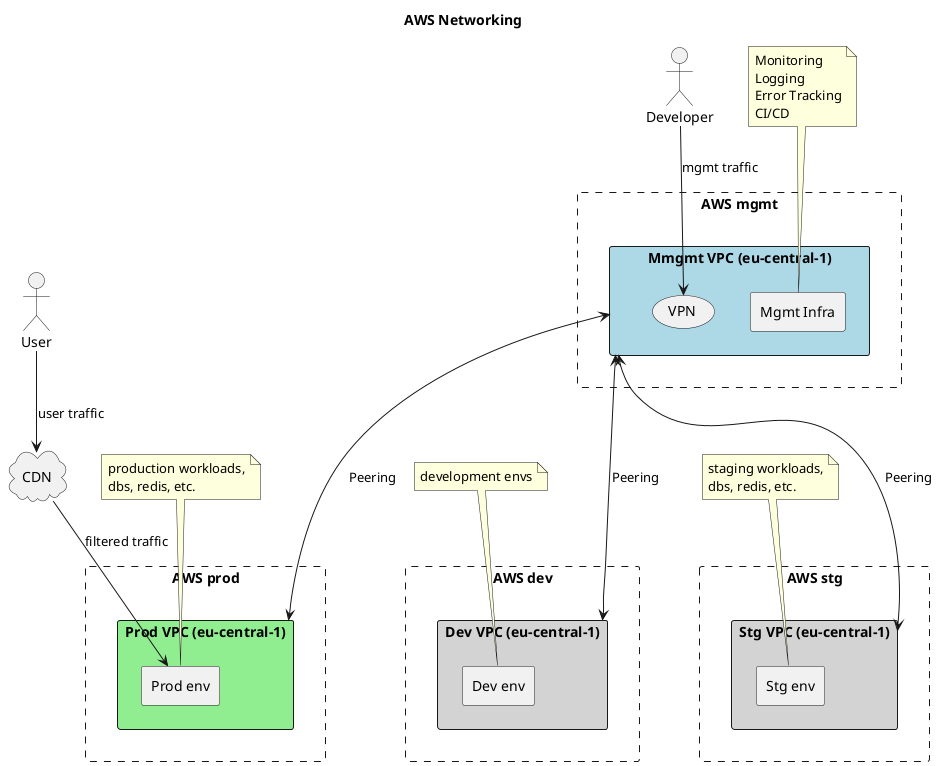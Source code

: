 @@startuml

title AWS Networking

'default
top to bottom direction
'left to right direction


actor "Developer" as developer
actor "User" as user


rectangle "AWS dev" #line.dashed {

    rectangle "Dev VPC (eu-central-1)" as dev_vpc #LightGray {
        rectangle "Dev env" as dev_env
    }
}

rectangle "AWS prod" #line.dashed {
    rectangle "Prod VPC (eu-central-1)" as prod_vpc #LightGreen {
        rectangle "Prod env" as prod_env
    }
}

rectangle "AWS mgmt" #line.dashed {
    rectangle "Mmgmt VPC (eu-central-1)" as mgmt_vpc #LightBlue {
        (VPN) as vpn
        rectangle "Mgmt Infra" as mgmt_env
    }
}

rectangle "AWS stg" #line.dashed {
    rectangle "Stg VPC (eu-central-1)" as stg_vpc #LightGray {
        rectangle "Stg env" as stg_env
    }
}

cloud "CDN" as cdn {

}

note top of mgmt_env
Monitoring
Logging
Error Tracking
CI/CD
end note

note top of prod_env
production workloads,
dbs, redis, etc.
end note

note top of stg_env
staging workloads,
dbs, redis, etc.
end note

note top of dev_env
development envs
end note

developer --> vpn : mgmt traffic

user --> cdn: user traffic
cdn --> prod_env: filtered traffic

mgmt_vpc <---> prod_vpc : Peering
mgmt_vpc <---> stg_vpc : Peering
mgmt_vpc <---> dev_vpc : Peering

@@enduml